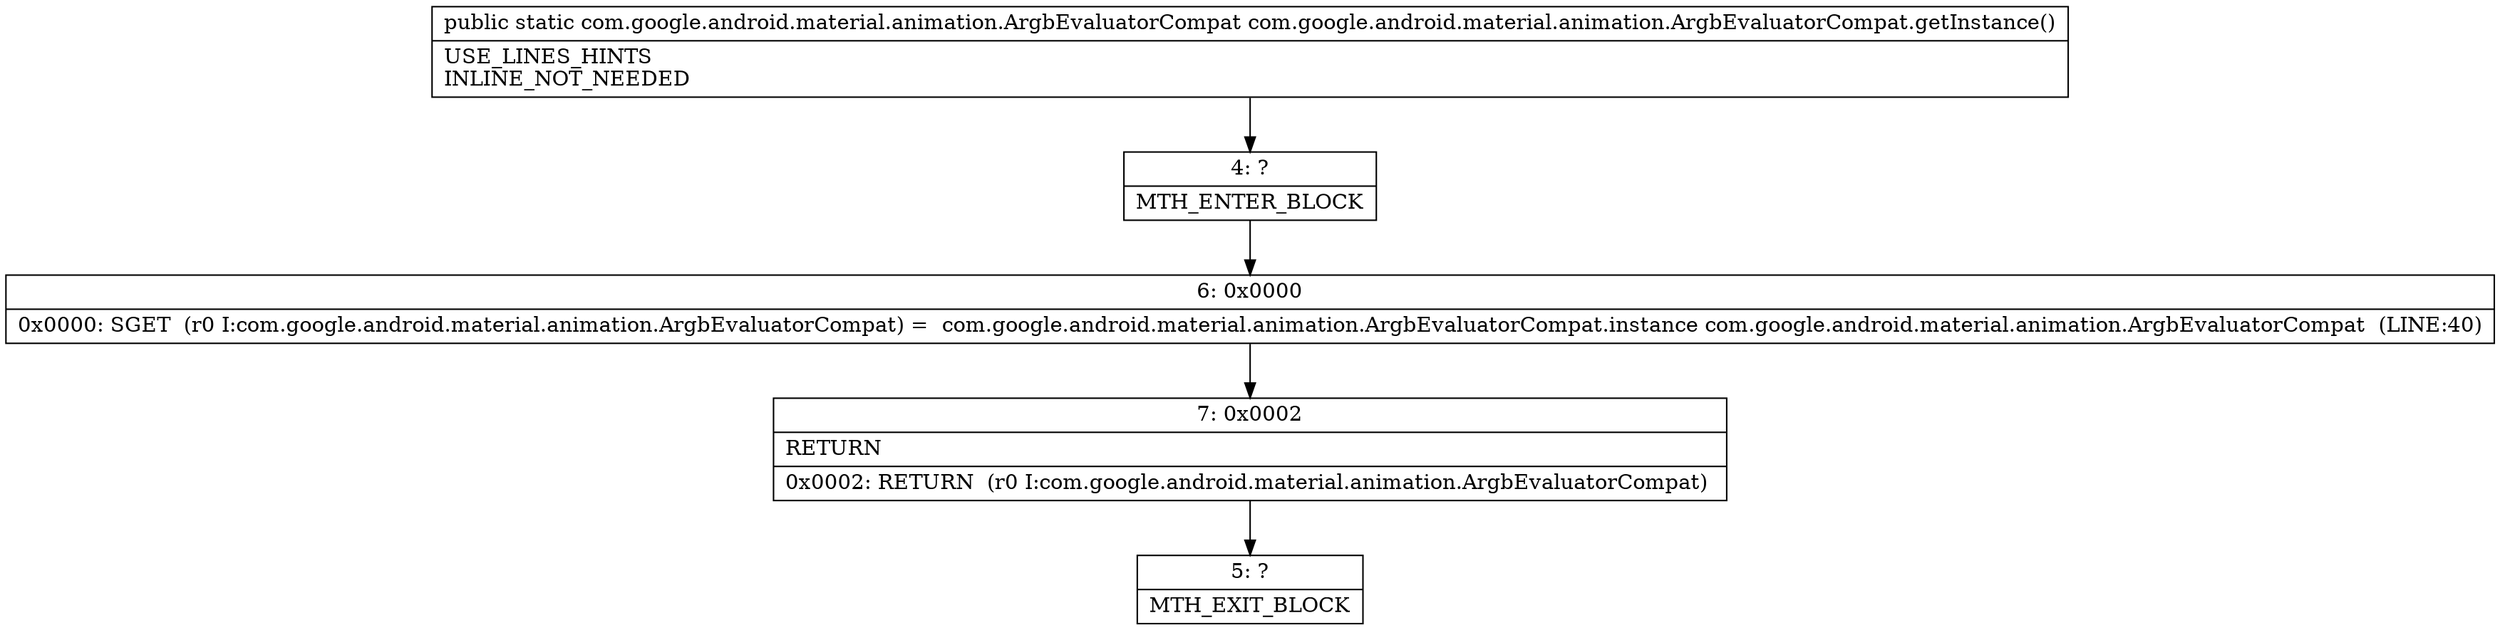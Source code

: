digraph "CFG forcom.google.android.material.animation.ArgbEvaluatorCompat.getInstance()Lcom\/google\/android\/material\/animation\/ArgbEvaluatorCompat;" {
Node_4 [shape=record,label="{4\:\ ?|MTH_ENTER_BLOCK\l}"];
Node_6 [shape=record,label="{6\:\ 0x0000|0x0000: SGET  (r0 I:com.google.android.material.animation.ArgbEvaluatorCompat) =  com.google.android.material.animation.ArgbEvaluatorCompat.instance com.google.android.material.animation.ArgbEvaluatorCompat  (LINE:40)\l}"];
Node_7 [shape=record,label="{7\:\ 0x0002|RETURN\l|0x0002: RETURN  (r0 I:com.google.android.material.animation.ArgbEvaluatorCompat) \l}"];
Node_5 [shape=record,label="{5\:\ ?|MTH_EXIT_BLOCK\l}"];
MethodNode[shape=record,label="{public static com.google.android.material.animation.ArgbEvaluatorCompat com.google.android.material.animation.ArgbEvaluatorCompat.getInstance()  | USE_LINES_HINTS\lINLINE_NOT_NEEDED\l}"];
MethodNode -> Node_4;Node_4 -> Node_6;
Node_6 -> Node_7;
Node_7 -> Node_5;
}

